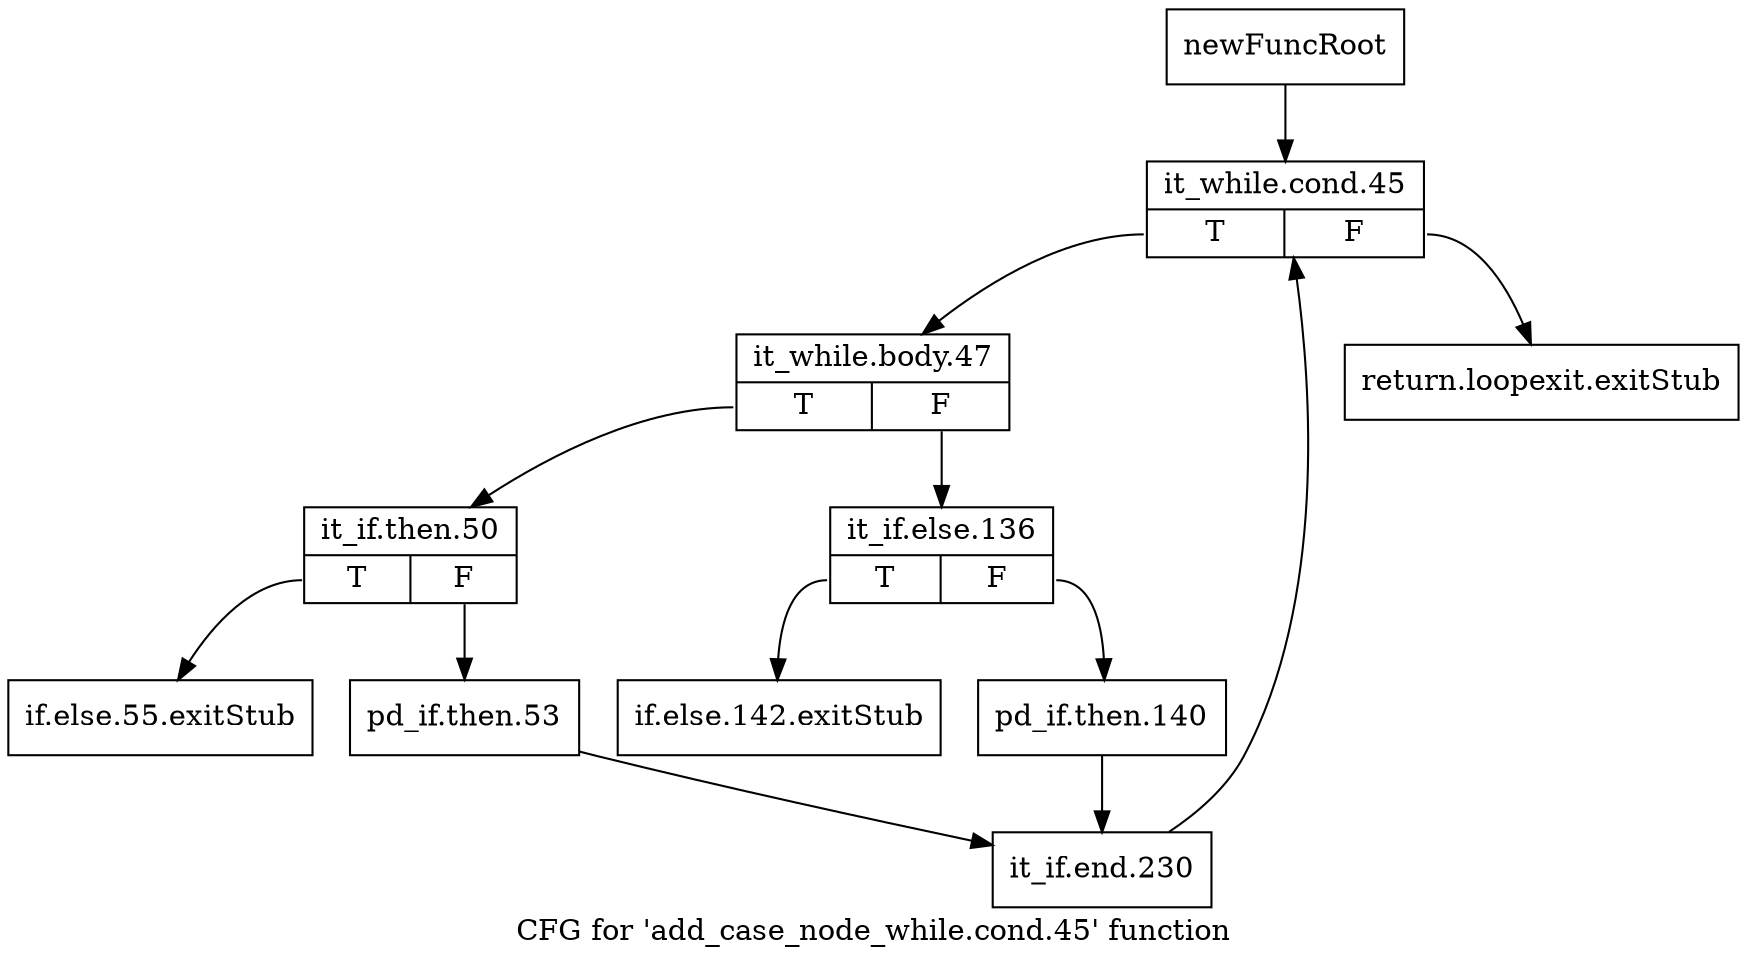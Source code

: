 digraph "CFG for 'add_case_node_while.cond.45' function" {
	label="CFG for 'add_case_node_while.cond.45' function";

	Node0xc3ce630 [shape=record,label="{newFuncRoot}"];
	Node0xc3ce630 -> Node0xc3ce770;
	Node0xc3ce680 [shape=record,label="{return.loopexit.exitStub}"];
	Node0xc3ce6d0 [shape=record,label="{if.else.142.exitStub}"];
	Node0xc3ce720 [shape=record,label="{if.else.55.exitStub}"];
	Node0xc3ce770 [shape=record,label="{it_while.cond.45|{<s0>T|<s1>F}}"];
	Node0xc3ce770:s0 -> Node0xc3ce7c0;
	Node0xc3ce770:s1 -> Node0xc3ce680;
	Node0xc3ce7c0 [shape=record,label="{it_while.body.47|{<s0>T|<s1>F}}"];
	Node0xc3ce7c0:s0 -> Node0xc3ce8b0;
	Node0xc3ce7c0:s1 -> Node0xc3ce810;
	Node0xc3ce810 [shape=record,label="{it_if.else.136|{<s0>T|<s1>F}}"];
	Node0xc3ce810:s0 -> Node0xc3ce6d0;
	Node0xc3ce810:s1 -> Node0xc3ce860;
	Node0xc3ce860 [shape=record,label="{pd_if.then.140}"];
	Node0xc3ce860 -> Node0xc3ce950;
	Node0xc3ce8b0 [shape=record,label="{it_if.then.50|{<s0>T|<s1>F}}"];
	Node0xc3ce8b0:s0 -> Node0xc3ce720;
	Node0xc3ce8b0:s1 -> Node0xc3ce900;
	Node0xc3ce900 [shape=record,label="{pd_if.then.53}"];
	Node0xc3ce900 -> Node0xc3ce950;
	Node0xc3ce950 [shape=record,label="{it_if.end.230}"];
	Node0xc3ce950 -> Node0xc3ce770;
}
